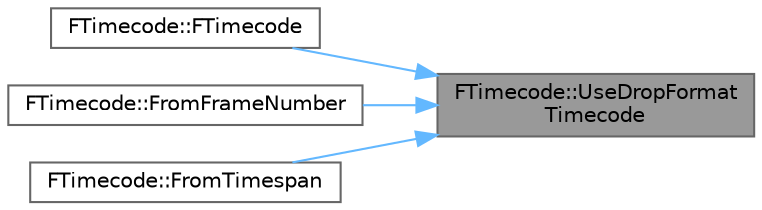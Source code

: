 digraph "FTimecode::UseDropFormatTimecode"
{
 // INTERACTIVE_SVG=YES
 // LATEX_PDF_SIZE
  bgcolor="transparent";
  edge [fontname=Helvetica,fontsize=10,labelfontname=Helvetica,labelfontsize=10];
  node [fontname=Helvetica,fontsize=10,shape=box,height=0.2,width=0.4];
  rankdir="RL";
  Node1 [id="Node000001",label="FTimecode::UseDropFormat\lTimecode",height=0.2,width=0.4,color="gray40", fillcolor="grey60", style="filled", fontcolor="black",tooltip="If the frame rate support drop frame format and the app wish to use drop frame format by default."];
  Node1 -> Node2 [id="edge1_Node000001_Node000002",dir="back",color="steelblue1",style="solid",tooltip=" "];
  Node2 [id="Node000002",label="FTimecode::FTimecode",height=0.2,width=0.4,color="grey40", fillcolor="white", style="filled",URL="$da/d69/structFTimecode.html#a162e26d67d937d57a6f16dc78d16eca9",tooltip="User construction from a time in seconds."];
  Node1 -> Node3 [id="edge2_Node000001_Node000003",dir="back",color="steelblue1",style="solid",tooltip=" "];
  Node3 [id="Node000003",label="FTimecode::FromFrameNumber",height=0.2,width=0.4,color="grey40", fillcolor="white", style="filled",URL="$da/d69/structFTimecode.html#a25214cb7d8d27a1cd2cec9df33074e45",tooltip="Create a FTimecode from a specific frame number at the given frame rate."];
  Node1 -> Node4 [id="edge3_Node000001_Node000004",dir="back",color="steelblue1",style="solid",tooltip=" "];
  Node4 [id="Node000004",label="FTimecode::FromTimespan",height=0.2,width=0.4,color="grey40", fillcolor="white", style="filled",URL="$da/d69/structFTimecode.html#a1265f03bd06c98b5eafb2f5afe83dfc3",tooltip="Create a FTimecode from a timespan at the given frame rate."];
}

